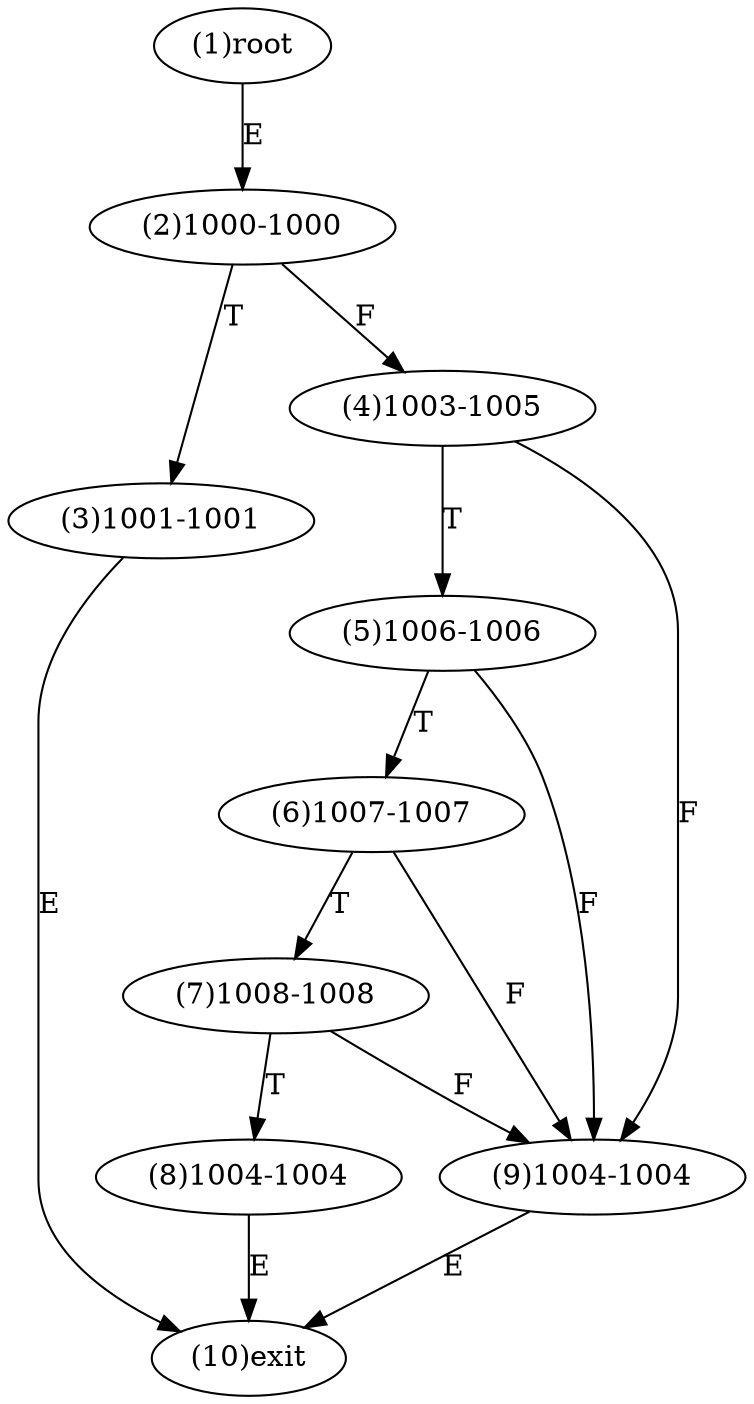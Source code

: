 digraph "" { 
1[ label="(1)root"];
2[ label="(2)1000-1000"];
3[ label="(3)1001-1001"];
4[ label="(4)1003-1005"];
5[ label="(5)1006-1006"];
6[ label="(6)1007-1007"];
7[ label="(7)1008-1008"];
8[ label="(8)1004-1004"];
9[ label="(9)1004-1004"];
10[ label="(10)exit"];
1->2[ label="E"];
2->4[ label="F"];
2->3[ label="T"];
3->10[ label="E"];
4->9[ label="F"];
4->5[ label="T"];
5->9[ label="F"];
5->6[ label="T"];
6->9[ label="F"];
6->7[ label="T"];
7->9[ label="F"];
7->8[ label="T"];
8->10[ label="E"];
9->10[ label="E"];
}